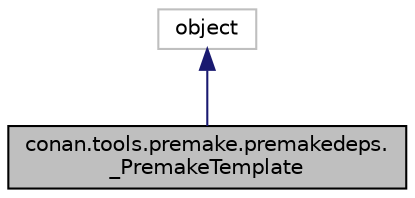 digraph "conan.tools.premake.premakedeps._PremakeTemplate"
{
 // LATEX_PDF_SIZE
  edge [fontname="Helvetica",fontsize="10",labelfontname="Helvetica",labelfontsize="10"];
  node [fontname="Helvetica",fontsize="10",shape=record];
  Node1 [label="conan.tools.premake.premakedeps.\l_PremakeTemplate",height=0.2,width=0.4,color="black", fillcolor="grey75", style="filled", fontcolor="black",tooltip=" "];
  Node2 -> Node1 [dir="back",color="midnightblue",fontsize="10",style="solid",fontname="Helvetica"];
  Node2 [label="object",height=0.2,width=0.4,color="grey75", fillcolor="white", style="filled",tooltip=" "];
}
